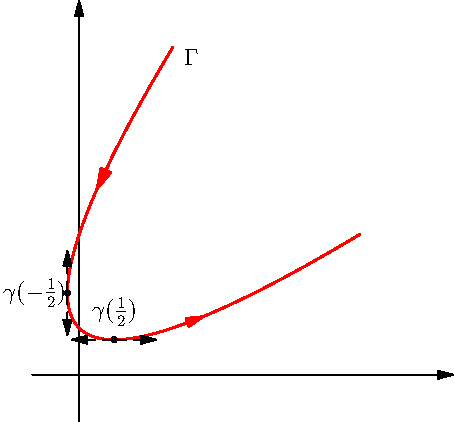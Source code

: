 size(8cm);
import graph;
real f(real t){ return t^2 + t;};
real ff(real t){ return t^2-t+1;};

axes(min=(-1,-1), max=(8,8), arrow=Arrow);

 pen Crouge=red+1;

guide C= graph(f,ff,-2,2);
draw((f(-1.5),ff(-1.5))--(f(-1.3),ff(-1.3)),arrow=Arrow,Crouge);
draw((f(1),ff(1))--(f(1.2),ff(1.2)),arrow=Arrow,Crouge);
draw(C,Crouge);

draw((f(0.5)-0.9,ff(0.5))--(f(0.5)+0.9,ff(0.5)),arrow=Arrows,dashed);
draw((f(-0.5),ff(-0.5)-0.9)--(f(-0.5),ff(-0.5)+0.9),arrow=Arrows,dashed);

dot((f(0.5),ff(0.5)));
dot((f(-0.5),ff(-0.5)));

label("$\Gamma$",(f(-2)+0.4,ff(-2)-0.2));
label("$\gamma(\frac{1}{2})$",(f(0.5),ff(0.5)+0.6));
label("$\gamma(-\frac{1}{2})$",(f(-0.5)-0.7,ff(-0.5)));

